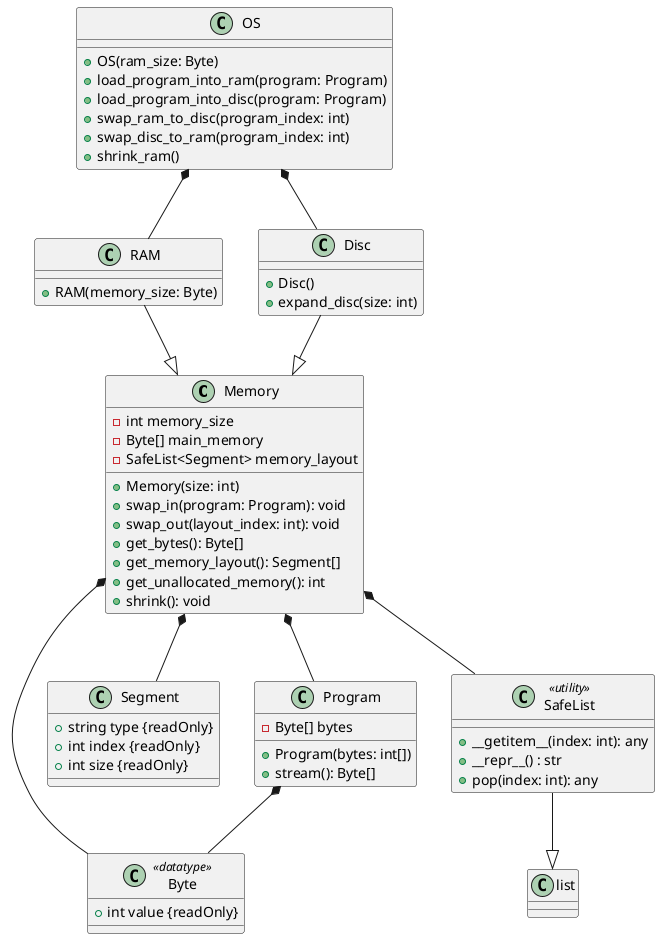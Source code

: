 @startuml MEMSIM
class Memory {
    - int memory_size
    - Byte[] main_memory
    - SafeList<Segment> memory_layout

    + Memory(size: int)
    + swap_in(program: Program): void
    + swap_out(layout_index: int): void
    + get_bytes(): Byte[]
    + get_memory_layout(): Segment[]
    + get_unallocated_memory(): int
    + shrink(): void
}

class RAM {
    + RAM(memory_size: Byte)
}

class Disc {
    + Disc()
    + expand_disc(size: int)
}

class Byte <<datatype>> {
    + int value {readOnly}
}

class Segment {
    + string type {readOnly}
    + int index {readOnly}
    + int size {readOnly}
}

class OS {
    + OS(ram_size: Byte)
    + load_program_into_ram(program: Program)
    + load_program_into_disc(program: Program)
    + swap_ram_to_disc(program_index: int)
    + swap_disc_to_ram(program_index: int)
    + shrink_ram()
}

class SafeList <<utility>> {
    + __getitem__(index: int): any
    + __repr__() : str
    + pop(index: int): any
}

class Program {
    - Byte[] bytes

    + Program(bytes: int[])
    + stream(): Byte[]
}

OS *-- RAM
OS *-- Disc
Disc --|> Memory
RAM --|> Memory
SafeList --|> list
Memory *-- Byte
Program *-- Byte
Memory *-- Segment
Memory *-- Program
Memory *-- SafeList
@enduml